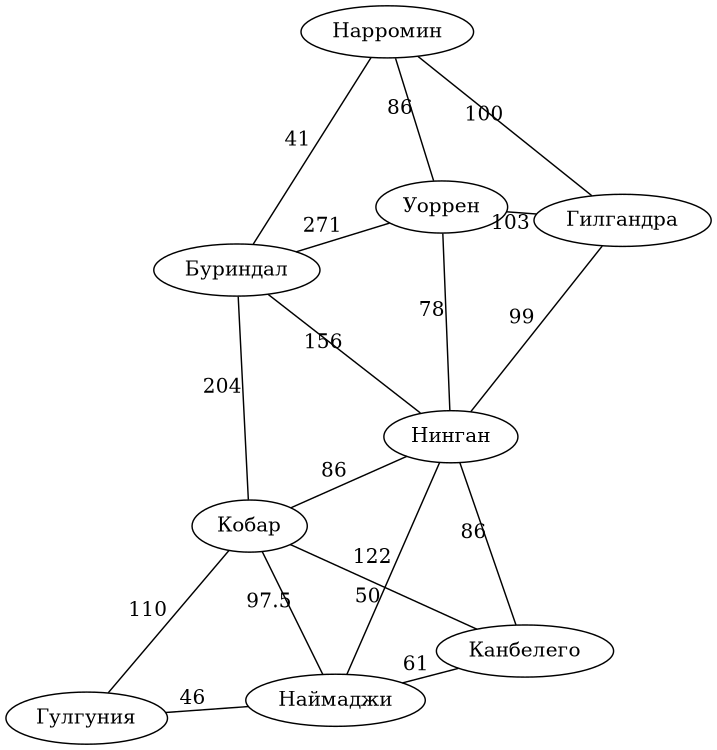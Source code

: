 graph G {
    layout="neato";
    size="15,5!";
    overlap=false;
    splines=true;
    nodesep=0.6;
    ranksep=1.0;
    concentrate=true;

    "Буриндал" -- "Уоррен" [label="271"];
    "Буриндал" -- "Нинган" [label="156"];
    "Буриндал" -- "Кобар" [label="204"];
    
    "Буриндал" -- "Нарромин" [label="41"];

    "Нарромин" -- "Гилгандра" [label="100"];

    "Гилгандра" -- "Нинган" [label="99"];

    "Уоррен" -- "Гилгандра" [label="103"];
    "Уоррен" -- "Нарромин" [label="86"];
    "Уоррен" -- "Нинган" [label="78"];

    "Нинган" -- "Кобар" [label="86"];
    "Нинган" -- "Наймаджи" [label="122"];
    "Нинган" -- "Канбелего" [label="86"];

    "Кобар" -- "Канбелего" [label="50"];
    "Кобар" -- "Наймаджи" [label="97.5"];
    "Кобар" -- "Гулгуния" [label="110"];

    "Канбелего" -- "Наймаджи" [label="61"];

    "Наймаджи" -- "Гулгуния" [label="46"];
}